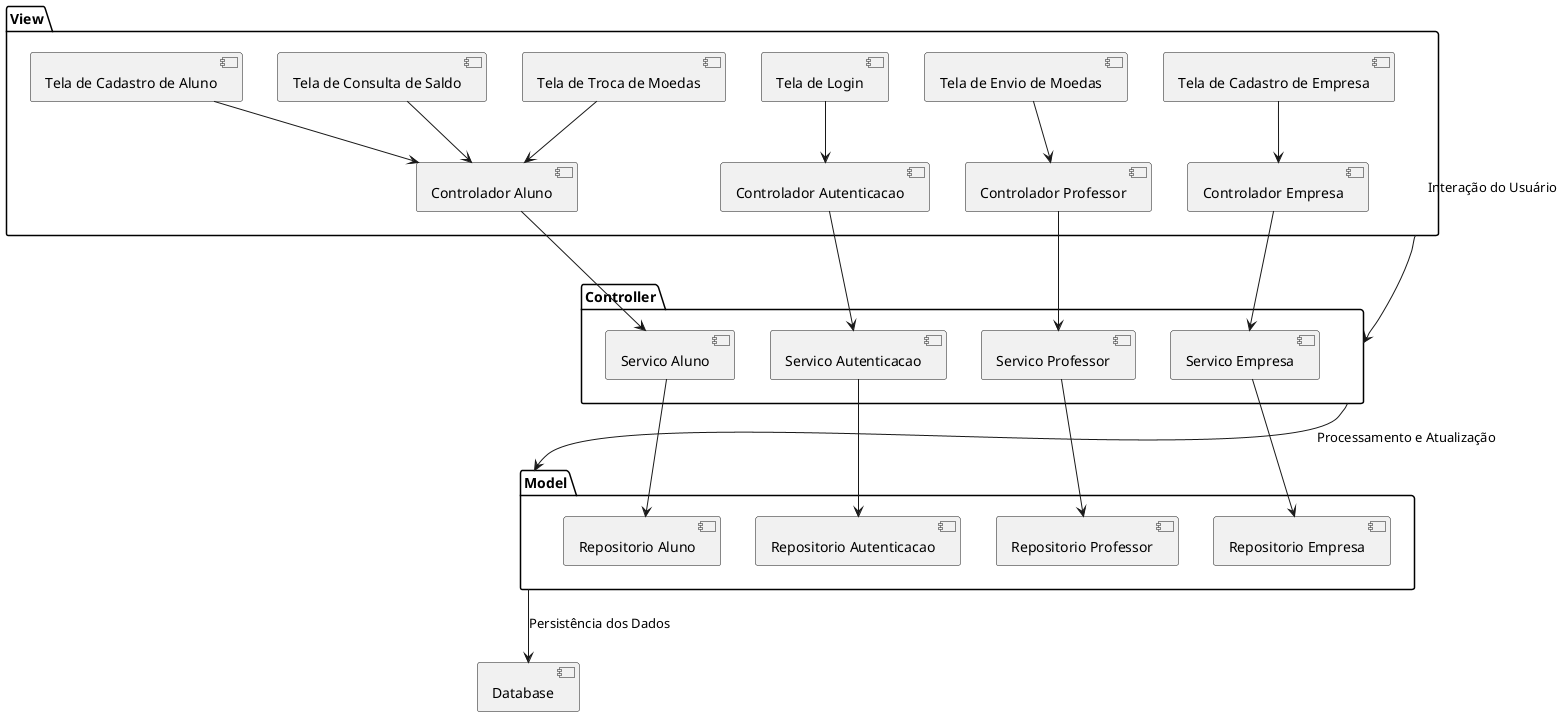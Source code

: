 @startuml
package "View" {
    [Tela de Cadastro de Aluno] --> [Controlador Aluno]
    [Tela de Login] --> [Controlador Autenticacao]
    [Tela de Consulta de Saldo] --> [Controlador Aluno]
    [Tela de Envio de Moedas] --> [Controlador Professor]
    [Tela de Troca de Moedas] --> [Controlador Aluno]
    [Tela de Cadastro de Empresa] --> [Controlador Empresa]
}

package "Controller" {
    [Controlador Aluno] --> [Servico Aluno]
    [Controlador Professor] --> [Servico Professor]
    [Controlador Empresa] --> [Servico Empresa]
    [Controlador Autenticacao] --> [Servico Autenticacao]
}

package "Model" {
    [Servico Aluno] --> [Repositorio Aluno]
    [Servico Professor] --> [Repositorio Professor]
    [Servico Empresa] --> [Repositorio Empresa]
    [Servico Autenticacao] --> [Repositorio Autenticacao]
}


[View] --> [Controller] : Interação do Usuário
[Controller] --> [Model] : Processamento e Atualização
[Model] --> [Database] : Persistência dos Dados
@enduml
